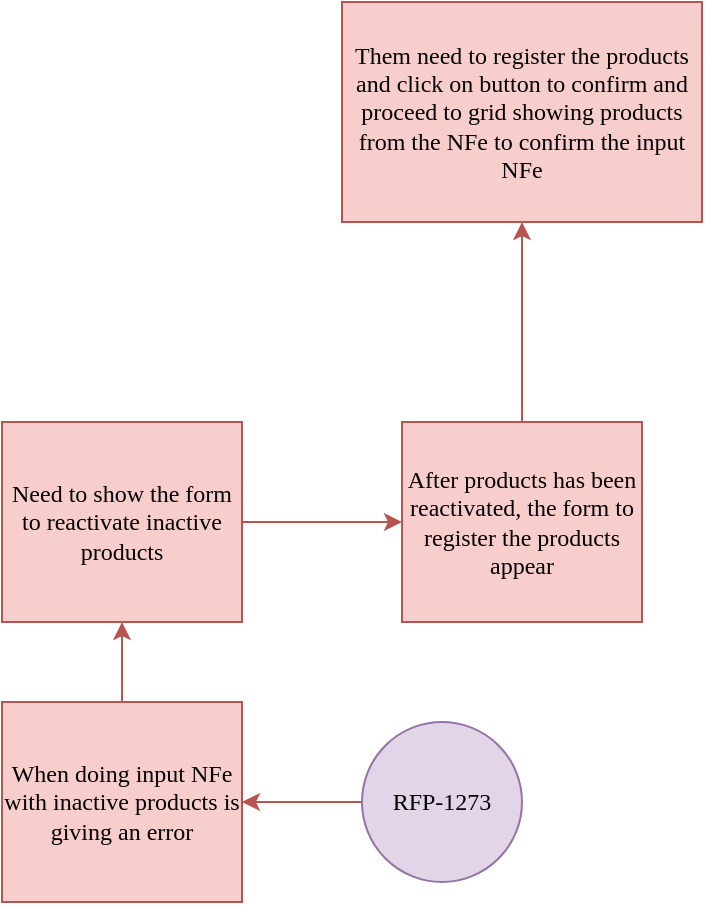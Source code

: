 <mxfile version="22.1.16" type="github">
  <diagram name="Page-1" id="DtpaLR8D9dlB2MSU8tAa">
    <mxGraphModel dx="2049" dy="2246" grid="1" gridSize="10" guides="1" tooltips="1" connect="1" arrows="1" fold="1" page="1" pageScale="1" pageWidth="827" pageHeight="1169" math="0" shadow="0">
      <root>
        <mxCell id="0" />
        <mxCell id="1" parent="0" />
        <mxCell id="D7YoySnKQrZuXdAx1Vqg-3" value="" style="edgeStyle=orthogonalEdgeStyle;rounded=0;orthogonalLoop=1;jettySize=auto;html=1;fillColor=#f8cecc;strokeColor=#b85450;" edge="1" parent="1" source="D7YoySnKQrZuXdAx1Vqg-1" target="D7YoySnKQrZuXdAx1Vqg-2">
          <mxGeometry relative="1" as="geometry" />
        </mxCell>
        <mxCell id="D7YoySnKQrZuXdAx1Vqg-1" value="RFP-1273" style="ellipse;whiteSpace=wrap;html=1;aspect=fixed;fillColor=#e1d5e7;strokeColor=#9673a6;fontFamily=Lucida Console;" vertex="1" parent="1">
          <mxGeometry x="370" y="350" width="80" height="80" as="geometry" />
        </mxCell>
        <mxCell id="D7YoySnKQrZuXdAx1Vqg-7" value="" style="edgeStyle=orthogonalEdgeStyle;rounded=0;orthogonalLoop=1;jettySize=auto;html=1;fillColor=#f8cecc;strokeColor=#b85450;" edge="1" parent="1" source="D7YoySnKQrZuXdAx1Vqg-2" target="D7YoySnKQrZuXdAx1Vqg-6">
          <mxGeometry relative="1" as="geometry" />
        </mxCell>
        <mxCell id="D7YoySnKQrZuXdAx1Vqg-2" value="When doing input NFe with inactive products is giving an error" style="whiteSpace=wrap;html=1;fillColor=#f8cecc;strokeColor=#b85450;fontFamily=Lucida Console;" vertex="1" parent="1">
          <mxGeometry x="190" y="340" width="120" height="100" as="geometry" />
        </mxCell>
        <mxCell id="D7YoySnKQrZuXdAx1Vqg-9" value="" style="edgeStyle=orthogonalEdgeStyle;rounded=0;orthogonalLoop=1;jettySize=auto;html=1;fillColor=#f8cecc;strokeColor=#b85450;" edge="1" parent="1" source="D7YoySnKQrZuXdAx1Vqg-6" target="D7YoySnKQrZuXdAx1Vqg-8">
          <mxGeometry relative="1" as="geometry" />
        </mxCell>
        <mxCell id="D7YoySnKQrZuXdAx1Vqg-6" value="Need to show the form to reactivate inactive products" style="whiteSpace=wrap;html=1;fillColor=#f8cecc;strokeColor=#b85450;fontFamily=Lucida Console;" vertex="1" parent="1">
          <mxGeometry x="190" y="200" width="120" height="100" as="geometry" />
        </mxCell>
        <mxCell id="D7YoySnKQrZuXdAx1Vqg-15" value="" style="edgeStyle=orthogonalEdgeStyle;rounded=0;orthogonalLoop=1;jettySize=auto;html=1;fontFamily=Lucida Console;fillColor=#f8cecc;strokeColor=#b85450;" edge="1" parent="1" source="D7YoySnKQrZuXdAx1Vqg-8" target="D7YoySnKQrZuXdAx1Vqg-14">
          <mxGeometry relative="1" as="geometry" />
        </mxCell>
        <mxCell id="D7YoySnKQrZuXdAx1Vqg-8" value="After products has been reactivated, the form to register the products appear" style="whiteSpace=wrap;html=1;fillColor=#f8cecc;strokeColor=#b85450;fontFamily=Lucida Console;" vertex="1" parent="1">
          <mxGeometry x="390" y="200" width="120" height="100" as="geometry" />
        </mxCell>
        <mxCell id="D7YoySnKQrZuXdAx1Vqg-14" value="Them need to register the products and click on button to confirm and proceed to grid showing products from the NFe to confirm the input NFe" style="whiteSpace=wrap;html=1;fontFamily=Lucida Console;fillColor=#f8cecc;strokeColor=#b85450;" vertex="1" parent="1">
          <mxGeometry x="360" y="-10" width="180" height="110" as="geometry" />
        </mxCell>
      </root>
    </mxGraphModel>
  </diagram>
</mxfile>
